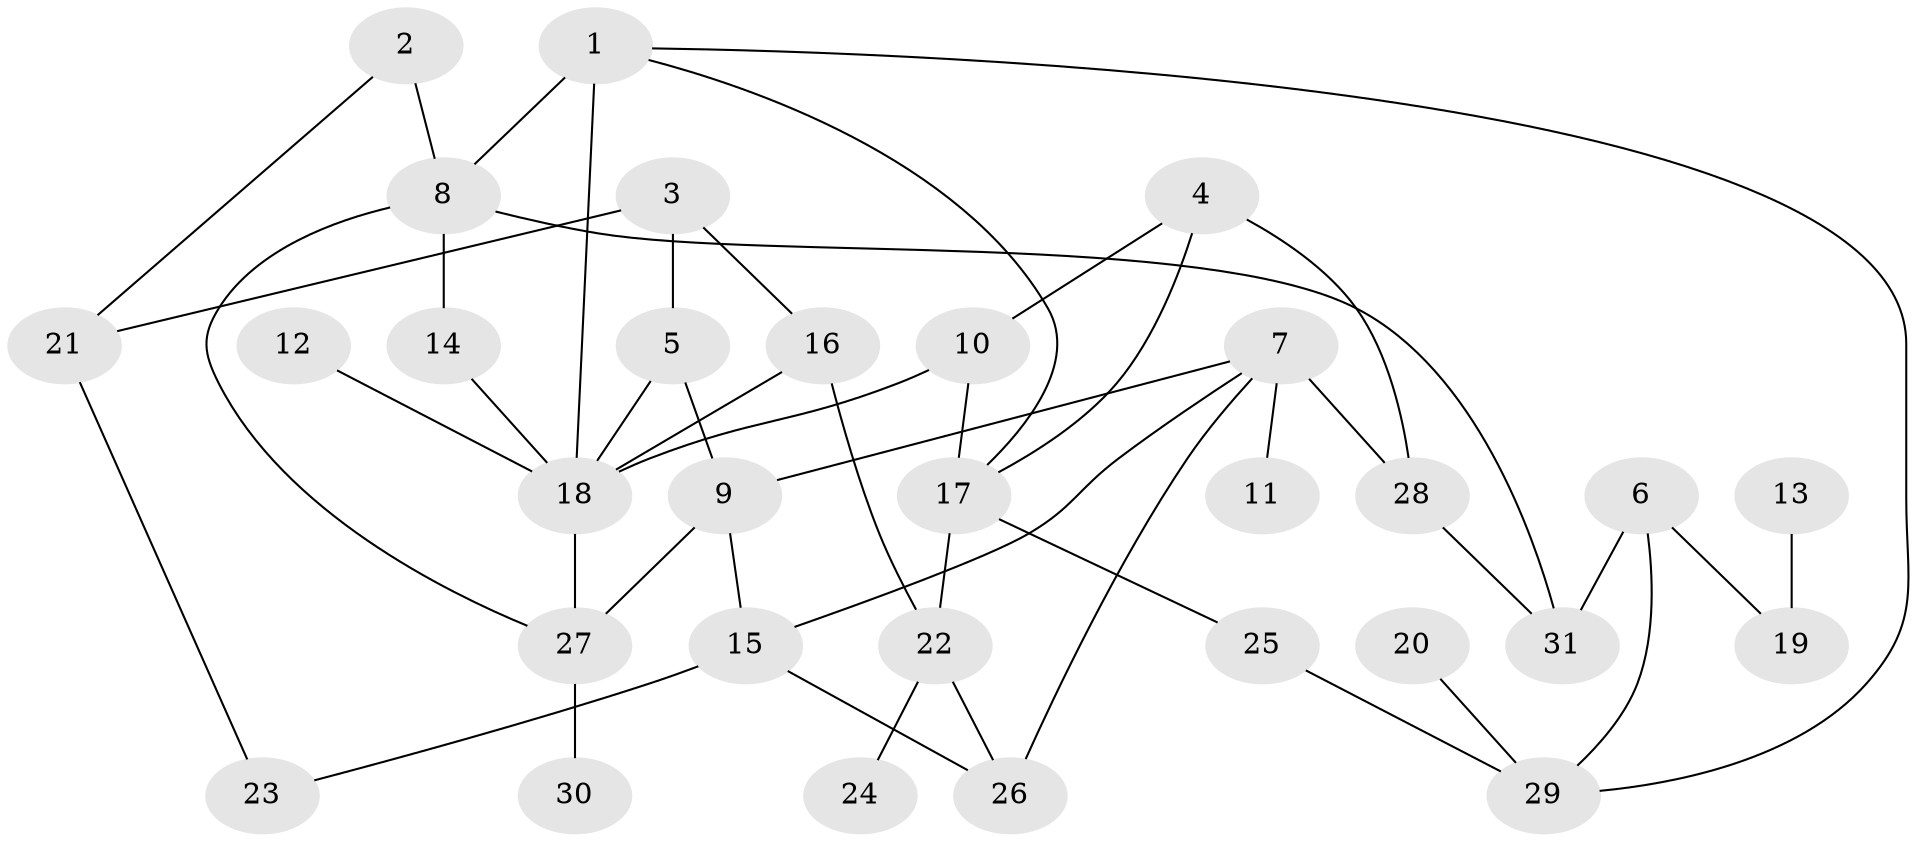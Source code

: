 // original degree distribution, {9: 0.016129032258064516, 5: 0.03225806451612903, 3: 0.22580645161290322, 6: 0.04838709677419355, 2: 0.20967741935483872, 1: 0.3387096774193548, 4: 0.12903225806451613}
// Generated by graph-tools (version 1.1) at 2025/01/03/09/25 03:01:04]
// undirected, 31 vertices, 46 edges
graph export_dot {
graph [start="1"]
  node [color=gray90,style=filled];
  1;
  2;
  3;
  4;
  5;
  6;
  7;
  8;
  9;
  10;
  11;
  12;
  13;
  14;
  15;
  16;
  17;
  18;
  19;
  20;
  21;
  22;
  23;
  24;
  25;
  26;
  27;
  28;
  29;
  30;
  31;
  1 -- 8 [weight=1.0];
  1 -- 17 [weight=1.0];
  1 -- 18 [weight=1.0];
  1 -- 29 [weight=1.0];
  2 -- 8 [weight=1.0];
  2 -- 21 [weight=1.0];
  3 -- 5 [weight=1.0];
  3 -- 16 [weight=1.0];
  3 -- 21 [weight=2.0];
  4 -- 10 [weight=1.0];
  4 -- 17 [weight=1.0];
  4 -- 28 [weight=1.0];
  5 -- 9 [weight=1.0];
  5 -- 18 [weight=1.0];
  6 -- 19 [weight=1.0];
  6 -- 29 [weight=1.0];
  6 -- 31 [weight=1.0];
  7 -- 9 [weight=1.0];
  7 -- 11 [weight=1.0];
  7 -- 15 [weight=1.0];
  7 -- 26 [weight=1.0];
  7 -- 28 [weight=1.0];
  8 -- 14 [weight=1.0];
  8 -- 27 [weight=1.0];
  8 -- 31 [weight=1.0];
  9 -- 15 [weight=1.0];
  9 -- 27 [weight=1.0];
  10 -- 17 [weight=1.0];
  10 -- 18 [weight=2.0];
  12 -- 18 [weight=1.0];
  13 -- 19 [weight=1.0];
  14 -- 18 [weight=1.0];
  15 -- 23 [weight=1.0];
  15 -- 26 [weight=1.0];
  16 -- 18 [weight=1.0];
  16 -- 22 [weight=1.0];
  17 -- 22 [weight=1.0];
  17 -- 25 [weight=1.0];
  18 -- 27 [weight=1.0];
  20 -- 29 [weight=1.0];
  21 -- 23 [weight=1.0];
  22 -- 24 [weight=1.0];
  22 -- 26 [weight=1.0];
  25 -- 29 [weight=1.0];
  27 -- 30 [weight=1.0];
  28 -- 31 [weight=1.0];
}
